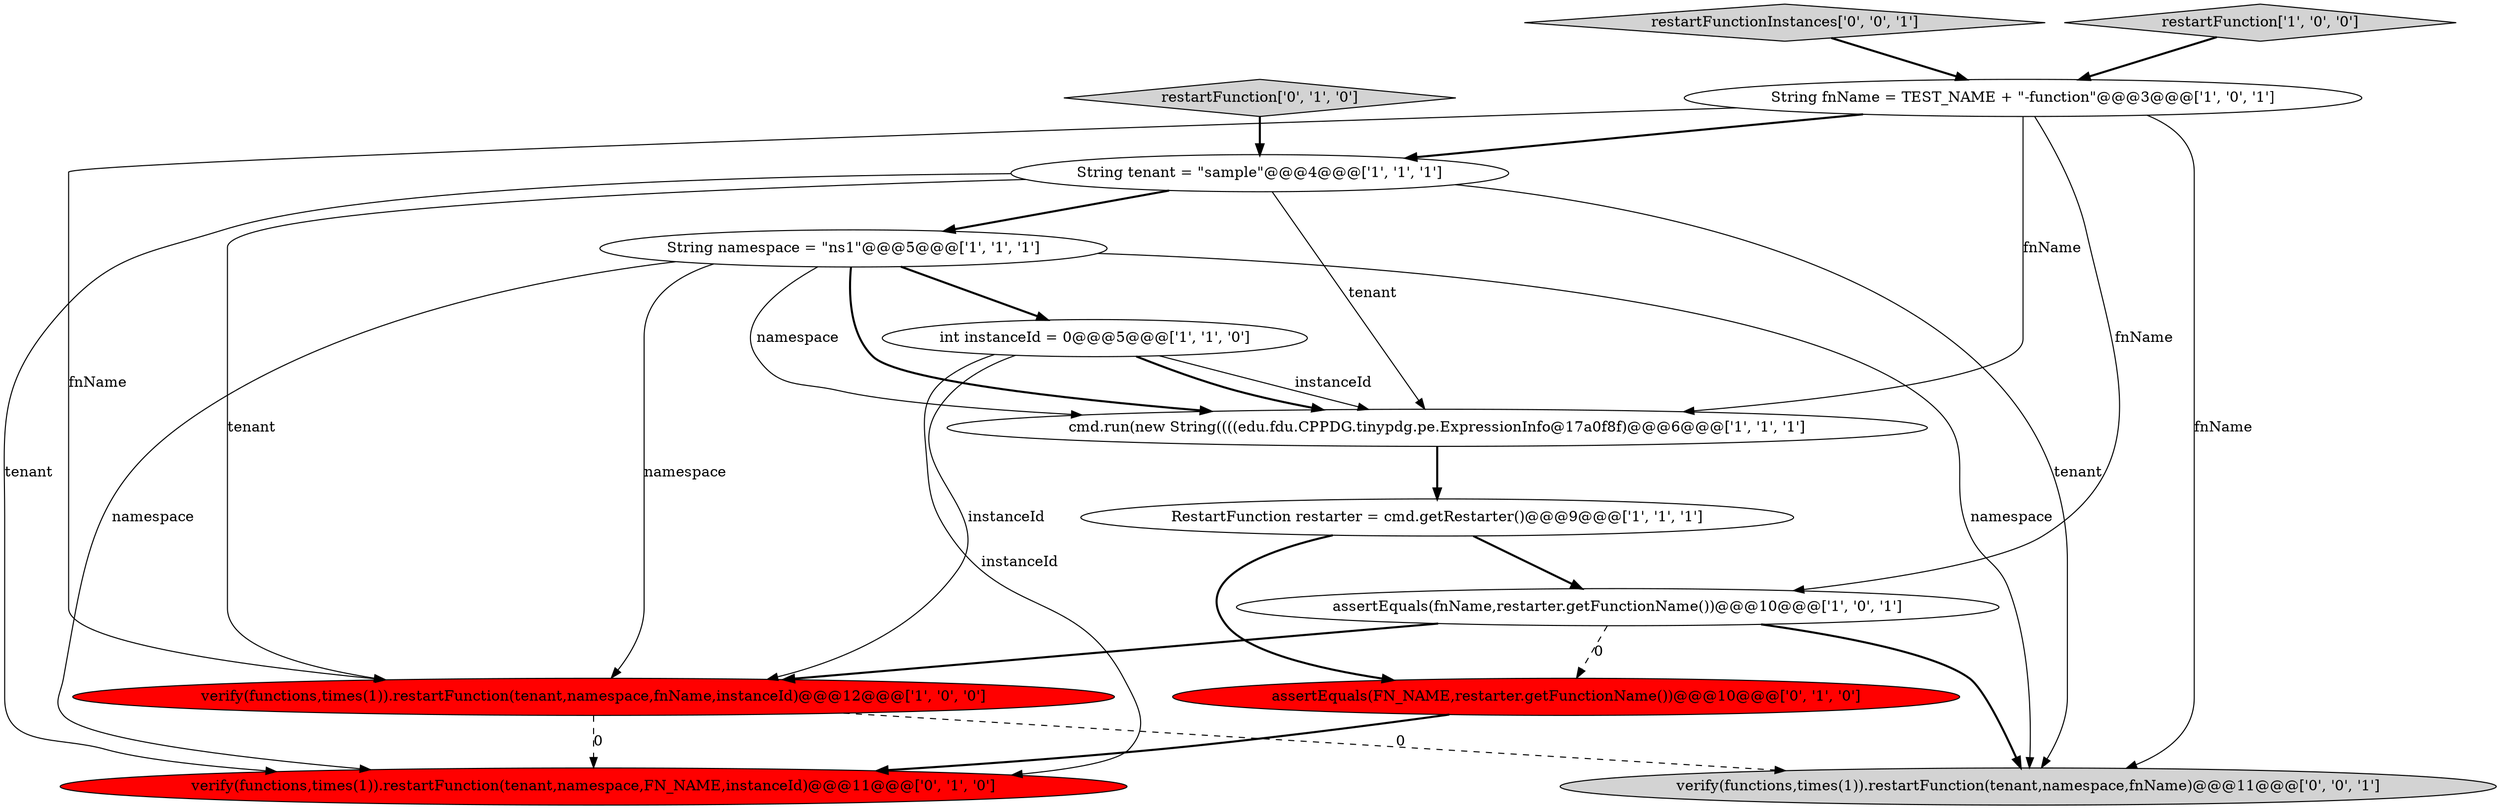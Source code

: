 digraph {
13 [style = filled, label = "verify(functions,times(1)).restartFunction(tenant,namespace,fnName)@@@11@@@['0', '0', '1']", fillcolor = lightgray, shape = ellipse image = "AAA0AAABBB3BBB"];
2 [style = filled, label = "cmd.run(new String((((edu.fdu.CPPDG.tinypdg.pe.ExpressionInfo@17a0f8f)@@@6@@@['1', '1', '1']", fillcolor = white, shape = ellipse image = "AAA0AAABBB1BBB"];
4 [style = filled, label = "String tenant = \"sample\"@@@4@@@['1', '1', '1']", fillcolor = white, shape = ellipse image = "AAA0AAABBB1BBB"];
1 [style = filled, label = "int instanceId = 0@@@5@@@['1', '1', '0']", fillcolor = white, shape = ellipse image = "AAA0AAABBB1BBB"];
7 [style = filled, label = "String namespace = \"ns1\"@@@5@@@['1', '1', '1']", fillcolor = white, shape = ellipse image = "AAA0AAABBB1BBB"];
3 [style = filled, label = "assertEquals(fnName,restarter.getFunctionName())@@@10@@@['1', '0', '1']", fillcolor = white, shape = ellipse image = "AAA0AAABBB1BBB"];
8 [style = filled, label = "String fnName = TEST_NAME + \"-function\"@@@3@@@['1', '0', '1']", fillcolor = white, shape = ellipse image = "AAA0AAABBB1BBB"];
10 [style = filled, label = "restartFunction['0', '1', '0']", fillcolor = lightgray, shape = diamond image = "AAA0AAABBB2BBB"];
12 [style = filled, label = "restartFunctionInstances['0', '0', '1']", fillcolor = lightgray, shape = diamond image = "AAA0AAABBB3BBB"];
11 [style = filled, label = "verify(functions,times(1)).restartFunction(tenant,namespace,FN_NAME,instanceId)@@@11@@@['0', '1', '0']", fillcolor = red, shape = ellipse image = "AAA1AAABBB2BBB"];
0 [style = filled, label = "verify(functions,times(1)).restartFunction(tenant,namespace,fnName,instanceId)@@@12@@@['1', '0', '0']", fillcolor = red, shape = ellipse image = "AAA1AAABBB1BBB"];
9 [style = filled, label = "assertEquals(FN_NAME,restarter.getFunctionName())@@@10@@@['0', '1', '0']", fillcolor = red, shape = ellipse image = "AAA1AAABBB2BBB"];
6 [style = filled, label = "restartFunction['1', '0', '0']", fillcolor = lightgray, shape = diamond image = "AAA0AAABBB1BBB"];
5 [style = filled, label = "RestartFunction restarter = cmd.getRestarter()@@@9@@@['1', '1', '1']", fillcolor = white, shape = ellipse image = "AAA0AAABBB1BBB"];
5->3 [style = bold, label=""];
4->11 [style = solid, label="tenant"];
1->0 [style = solid, label="instanceId"];
8->3 [style = solid, label="fnName"];
7->1 [style = bold, label=""];
9->11 [style = bold, label=""];
5->9 [style = bold, label=""];
7->2 [style = solid, label="namespace"];
4->0 [style = solid, label="tenant"];
0->11 [style = dashed, label="0"];
8->13 [style = solid, label="fnName"];
7->13 [style = solid, label="namespace"];
1->2 [style = solid, label="instanceId"];
4->7 [style = bold, label=""];
3->0 [style = bold, label=""];
4->2 [style = solid, label="tenant"];
7->11 [style = solid, label="namespace"];
3->9 [style = dashed, label="0"];
4->13 [style = solid, label="tenant"];
7->2 [style = bold, label=""];
12->8 [style = bold, label=""];
0->13 [style = dashed, label="0"];
6->8 [style = bold, label=""];
10->4 [style = bold, label=""];
3->13 [style = bold, label=""];
7->0 [style = solid, label="namespace"];
1->2 [style = bold, label=""];
8->4 [style = bold, label=""];
1->11 [style = solid, label="instanceId"];
8->2 [style = solid, label="fnName"];
8->0 [style = solid, label="fnName"];
2->5 [style = bold, label=""];
}
